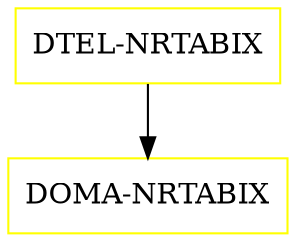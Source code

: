digraph G {
  "DTEL-NRTABIX" [shape=box,color=yellow];
  "DOMA-NRTABIX" [shape=box,color=yellow,URL="./DOMA_NRTABIX.html"];
  "DTEL-NRTABIX" -> "DOMA-NRTABIX";
}
